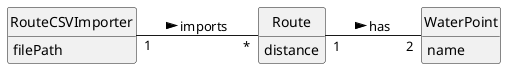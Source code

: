 @startuml
skinparam monochrome true
skinparam packageStyle rectangle
skinparam shadowing false

left to right direction

skinparam classAttributeIconSize 0

hide circle
hide methods

'title Domain Model - US012

class WaterPoint {
    name

}

class Route {

    distance
}

class RouteCSVImporter {
    filePath
}

Route "1" -- "2" WaterPoint: has  >
RouteCSVImporter "1" -- "*" Route: imports >

@enduml
